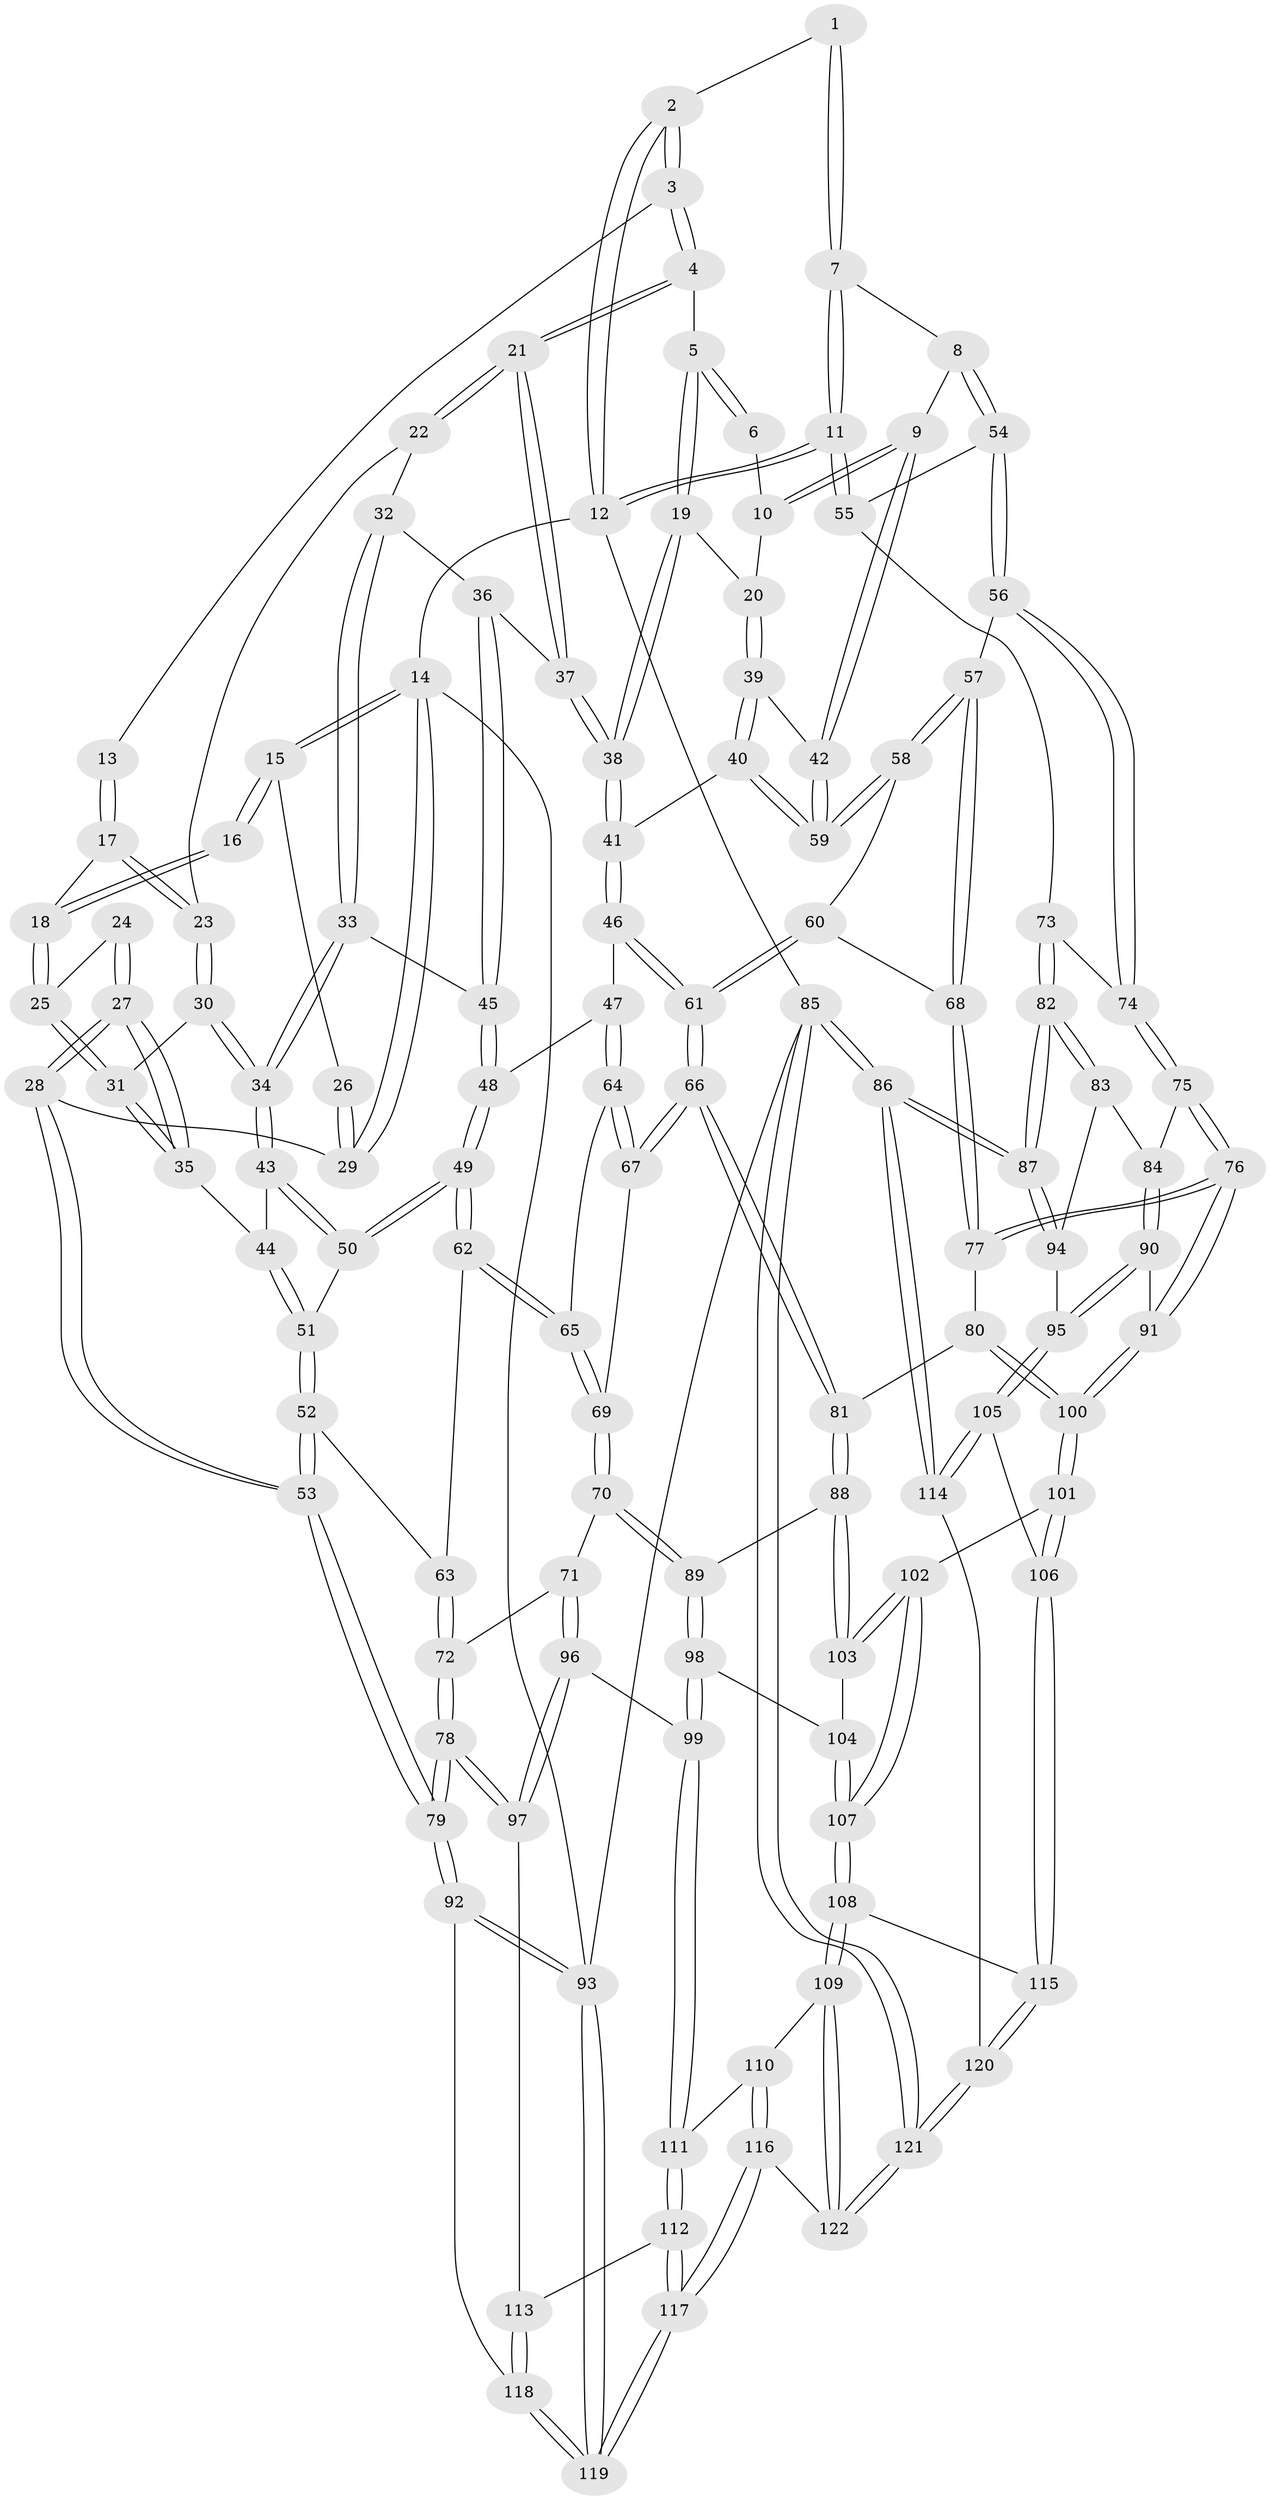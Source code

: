 // Generated by graph-tools (version 1.1) at 2025/11/02/27/25 16:11:51]
// undirected, 122 vertices, 302 edges
graph export_dot {
graph [start="1"]
  node [color=gray90,style=filled];
  1 [pos="+0.7485030925406942+0"];
  2 [pos="+0.7224811358102077+0"];
  3 [pos="+0.43870381484652254+0"];
  4 [pos="+0.5005945468041115+0.05163920585819953"];
  5 [pos="+0.5055921070384622+0.05591797206200178"];
  6 [pos="+0.6818414561805033+0.03044291629648301"];
  7 [pos="+0.8297541593465569+0.12758889098074175"];
  8 [pos="+0.8306986506785659+0.17363475692312463"];
  9 [pos="+0.7716757783110116+0.19767011415618385"];
  10 [pos="+0.6655722087936737+0.06365147928368219"];
  11 [pos="+1+0"];
  12 [pos="+1+0"];
  13 [pos="+0.3192744432766154+0"];
  14 [pos="+0+0"];
  15 [pos="+0+0"];
  16 [pos="+0+0"];
  17 [pos="+0.26578736772839434+0"];
  18 [pos="+0.13314249762922878+0.08663452931321329"];
  19 [pos="+0.5639534410085562+0.10974947798901301"];
  20 [pos="+0.5756884722070562+0.11632244414591102"];
  21 [pos="+0.4408286938727699+0.13675692997319644"];
  22 [pos="+0.30994357333765055+0.07608283427942786"];
  23 [pos="+0.2683248608707301+0.018151357413945326"];
  24 [pos="+0.0719143159421453+0.0766567842533297"];
  25 [pos="+0.12745490531106682+0.0921321383322846"];
  26 [pos="+0.06446585692364325+0.06581987079355599"];
  27 [pos="+0+0.25487428890009417"];
  28 [pos="+0+0.34008258648700795"];
  29 [pos="+0+0.23546937148770294"];
  30 [pos="+0.2389347837584495+0.15269840333333176"];
  31 [pos="+0.1341953783604171+0.1531891711733047"];
  32 [pos="+0.329485801396829+0.11382476555744721"];
  33 [pos="+0.3146389693978767+0.20373968875459056"];
  34 [pos="+0.25810902350441767+0.2049288074452362"];
  35 [pos="+0.09268977953307958+0.2186009805919591"];
  36 [pos="+0.41582003389022537+0.17555617106013283"];
  37 [pos="+0.4210126681454939+0.1742137289976628"];
  38 [pos="+0.48671349205453274+0.2684435779910328"];
  39 [pos="+0.5987204246007507+0.14451338526555038"];
  40 [pos="+0.5481451346043138+0.30164840175914087"];
  41 [pos="+0.4988194654564578+0.3026852127836753"];
  42 [pos="+0.7436978277116588+0.21435027874823268"];
  43 [pos="+0.2472988342450557+0.2238136728649481"];
  44 [pos="+0.1475984412864612+0.24211897941027355"];
  45 [pos="+0.35159410412113773+0.21359027905177924"];
  46 [pos="+0.44608315731018716+0.35519789859844814"];
  47 [pos="+0.42797588442293666+0.36000168984622827"];
  48 [pos="+0.36636256288094327+0.3507828759889238"];
  49 [pos="+0.28959825619629237+0.3762700092633057"];
  50 [pos="+0.26162262959297133+0.33311192366405873"];
  51 [pos="+0.17191792742617612+0.3098991774640229"];
  52 [pos="+0.05247482665998934+0.42651347616251106"];
  53 [pos="+0+0.4493208737099262"];
  54 [pos="+0.8886454855472268+0.20623867824774986"];
  55 [pos="+1+0.23730220770267518"];
  56 [pos="+0.8507889893598659+0.44935225110575544"];
  57 [pos="+0.7805972938863195+0.42850899252638747"];
  58 [pos="+0.6748964286615254+0.35772452662851223"];
  59 [pos="+0.6719930071012777+0.3461046293581811"];
  60 [pos="+0.6464529607478023+0.4068863818259265"];
  61 [pos="+0.5583403920436062+0.5062417483876632"];
  62 [pos="+0.28236320053110325+0.38968219789046415"];
  63 [pos="+0.17290063256713806+0.44117193146015565"];
  64 [pos="+0.4200833705908743+0.4246995599430458"];
  65 [pos="+0.32208685597952036+0.5102651660018653"];
  66 [pos="+0.5490928541262571+0.5538444735818435"];
  67 [pos="+0.42410359382620155+0.5233784796128789"];
  68 [pos="+0.7031819552522037+0.5402361714937711"];
  69 [pos="+0.33125081079006596+0.5553827683820212"];
  70 [pos="+0.3109868966131+0.5932031691006623"];
  71 [pos="+0.27169920959095717+0.5938473193831139"];
  72 [pos="+0.21876410235416016+0.5548310968892082"];
  73 [pos="+1+0.3499586004387978"];
  74 [pos="+0.860779745885903+0.459731687919883"];
  75 [pos="+0.8631979248253684+0.48956114313625104"];
  76 [pos="+0.6899866646224722+0.6254787636744578"];
  77 [pos="+0.6859421951909404+0.6228810627993013"];
  78 [pos="+0+0.6260264151327175"];
  79 [pos="+0+0.6157338433585801"];
  80 [pos="+0.5845620294649844+0.602176184538672"];
  81 [pos="+0.5626201855705075+0.5909594987439095"];
  82 [pos="+1+0.6221117519922357"];
  83 [pos="+0.9048092512216745+0.5708254194851465"];
  84 [pos="+0.9015281031196385+0.5666267294334897"];
  85 [pos="+1+1"];
  86 [pos="+1+1"];
  87 [pos="+1+1"];
  88 [pos="+0.5089274264914645+0.64141150183675"];
  89 [pos="+0.3464590196160672+0.6550057382820357"];
  90 [pos="+0.7134908258372105+0.6562694581608239"];
  91 [pos="+0.7007791716440608+0.6402991506111819"];
  92 [pos="+0+0.8326063670305697"];
  93 [pos="+0+1"];
  94 [pos="+0.8741119819744655+0.7008437497703024"];
  95 [pos="+0.7470261726992793+0.718646176750821"];
  96 [pos="+0.14758743382582132+0.7010285344563021"];
  97 [pos="+0.1342374196115131+0.7085307867762832"];
  98 [pos="+0.342693900002391+0.7203872791158784"];
  99 [pos="+0.33888350965553693+0.725004602081922"];
  100 [pos="+0.5886458435388754+0.7694573676961535"];
  101 [pos="+0.5873239810154582+0.7902572157722306"];
  102 [pos="+0.515579826184308+0.7848548867327879"];
  103 [pos="+0.49562479986011737+0.7128505325840715"];
  104 [pos="+0.3925856049905053+0.7450872521933811"];
  105 [pos="+0.7228181441881085+0.8116187091739391"];
  106 [pos="+0.6147587884249973+0.809879451601474"];
  107 [pos="+0.4633771589269283+0.8348949929176891"];
  108 [pos="+0.44744596570050005+0.8922583819253129"];
  109 [pos="+0.4426069984622149+0.89691443730855"];
  110 [pos="+0.310932681345384+0.8016113742456611"];
  111 [pos="+0.304759324820356+0.792521149805005"];
  112 [pos="+0.2514921115775951+0.8080925186057392"];
  113 [pos="+0.18634221918767596+0.7963805722903872"];
  114 [pos="+0.7305417963920464+0.8278935575921771"];
  115 [pos="+0.5672919288577519+0.9060076159214625"];
  116 [pos="+0.31802122615689016+1"];
  117 [pos="+0.26194806771344303+1"];
  118 [pos="+0.1661882346193459+0.8379087465882343"];
  119 [pos="+0.09782789949628054+1"];
  120 [pos="+0.618887052802844+0.9795110701902997"];
  121 [pos="+0.6326362404484224+1"];
  122 [pos="+0.33274335151004486+1"];
  1 -- 2;
  1 -- 7;
  1 -- 7;
  2 -- 3;
  2 -- 3;
  2 -- 12;
  2 -- 12;
  3 -- 4;
  3 -- 4;
  3 -- 13;
  4 -- 5;
  4 -- 21;
  4 -- 21;
  5 -- 6;
  5 -- 6;
  5 -- 19;
  5 -- 19;
  6 -- 10;
  7 -- 8;
  7 -- 11;
  7 -- 11;
  8 -- 9;
  8 -- 54;
  8 -- 54;
  9 -- 10;
  9 -- 10;
  9 -- 42;
  9 -- 42;
  10 -- 20;
  11 -- 12;
  11 -- 12;
  11 -- 55;
  11 -- 55;
  12 -- 14;
  12 -- 85;
  13 -- 17;
  13 -- 17;
  14 -- 15;
  14 -- 15;
  14 -- 29;
  14 -- 29;
  14 -- 93;
  15 -- 16;
  15 -- 16;
  15 -- 26;
  16 -- 18;
  16 -- 18;
  17 -- 18;
  17 -- 23;
  17 -- 23;
  18 -- 25;
  18 -- 25;
  19 -- 20;
  19 -- 38;
  19 -- 38;
  20 -- 39;
  20 -- 39;
  21 -- 22;
  21 -- 22;
  21 -- 37;
  21 -- 37;
  22 -- 23;
  22 -- 32;
  23 -- 30;
  23 -- 30;
  24 -- 25;
  24 -- 27;
  24 -- 27;
  25 -- 31;
  25 -- 31;
  26 -- 29;
  26 -- 29;
  27 -- 28;
  27 -- 28;
  27 -- 35;
  27 -- 35;
  28 -- 29;
  28 -- 53;
  28 -- 53;
  30 -- 31;
  30 -- 34;
  30 -- 34;
  31 -- 35;
  31 -- 35;
  32 -- 33;
  32 -- 33;
  32 -- 36;
  33 -- 34;
  33 -- 34;
  33 -- 45;
  34 -- 43;
  34 -- 43;
  35 -- 44;
  36 -- 37;
  36 -- 45;
  36 -- 45;
  37 -- 38;
  37 -- 38;
  38 -- 41;
  38 -- 41;
  39 -- 40;
  39 -- 40;
  39 -- 42;
  40 -- 41;
  40 -- 59;
  40 -- 59;
  41 -- 46;
  41 -- 46;
  42 -- 59;
  42 -- 59;
  43 -- 44;
  43 -- 50;
  43 -- 50;
  44 -- 51;
  44 -- 51;
  45 -- 48;
  45 -- 48;
  46 -- 47;
  46 -- 61;
  46 -- 61;
  47 -- 48;
  47 -- 64;
  47 -- 64;
  48 -- 49;
  48 -- 49;
  49 -- 50;
  49 -- 50;
  49 -- 62;
  49 -- 62;
  50 -- 51;
  51 -- 52;
  51 -- 52;
  52 -- 53;
  52 -- 53;
  52 -- 63;
  53 -- 79;
  53 -- 79;
  54 -- 55;
  54 -- 56;
  54 -- 56;
  55 -- 73;
  56 -- 57;
  56 -- 74;
  56 -- 74;
  57 -- 58;
  57 -- 58;
  57 -- 68;
  57 -- 68;
  58 -- 59;
  58 -- 59;
  58 -- 60;
  60 -- 61;
  60 -- 61;
  60 -- 68;
  61 -- 66;
  61 -- 66;
  62 -- 63;
  62 -- 65;
  62 -- 65;
  63 -- 72;
  63 -- 72;
  64 -- 65;
  64 -- 67;
  64 -- 67;
  65 -- 69;
  65 -- 69;
  66 -- 67;
  66 -- 67;
  66 -- 81;
  66 -- 81;
  67 -- 69;
  68 -- 77;
  68 -- 77;
  69 -- 70;
  69 -- 70;
  70 -- 71;
  70 -- 89;
  70 -- 89;
  71 -- 72;
  71 -- 96;
  71 -- 96;
  72 -- 78;
  72 -- 78;
  73 -- 74;
  73 -- 82;
  73 -- 82;
  74 -- 75;
  74 -- 75;
  75 -- 76;
  75 -- 76;
  75 -- 84;
  76 -- 77;
  76 -- 77;
  76 -- 91;
  76 -- 91;
  77 -- 80;
  78 -- 79;
  78 -- 79;
  78 -- 97;
  78 -- 97;
  79 -- 92;
  79 -- 92;
  80 -- 81;
  80 -- 100;
  80 -- 100;
  81 -- 88;
  81 -- 88;
  82 -- 83;
  82 -- 83;
  82 -- 87;
  82 -- 87;
  83 -- 84;
  83 -- 94;
  84 -- 90;
  84 -- 90;
  85 -- 86;
  85 -- 86;
  85 -- 121;
  85 -- 121;
  85 -- 93;
  86 -- 87;
  86 -- 87;
  86 -- 114;
  86 -- 114;
  87 -- 94;
  87 -- 94;
  88 -- 89;
  88 -- 103;
  88 -- 103;
  89 -- 98;
  89 -- 98;
  90 -- 91;
  90 -- 95;
  90 -- 95;
  91 -- 100;
  91 -- 100;
  92 -- 93;
  92 -- 93;
  92 -- 118;
  93 -- 119;
  93 -- 119;
  94 -- 95;
  95 -- 105;
  95 -- 105;
  96 -- 97;
  96 -- 97;
  96 -- 99;
  97 -- 113;
  98 -- 99;
  98 -- 99;
  98 -- 104;
  99 -- 111;
  99 -- 111;
  100 -- 101;
  100 -- 101;
  101 -- 102;
  101 -- 106;
  101 -- 106;
  102 -- 103;
  102 -- 103;
  102 -- 107;
  102 -- 107;
  103 -- 104;
  104 -- 107;
  104 -- 107;
  105 -- 106;
  105 -- 114;
  105 -- 114;
  106 -- 115;
  106 -- 115;
  107 -- 108;
  107 -- 108;
  108 -- 109;
  108 -- 109;
  108 -- 115;
  109 -- 110;
  109 -- 122;
  109 -- 122;
  110 -- 111;
  110 -- 116;
  110 -- 116;
  111 -- 112;
  111 -- 112;
  112 -- 113;
  112 -- 117;
  112 -- 117;
  113 -- 118;
  113 -- 118;
  114 -- 120;
  115 -- 120;
  115 -- 120;
  116 -- 117;
  116 -- 117;
  116 -- 122;
  117 -- 119;
  117 -- 119;
  118 -- 119;
  118 -- 119;
  120 -- 121;
  120 -- 121;
  121 -- 122;
  121 -- 122;
}

